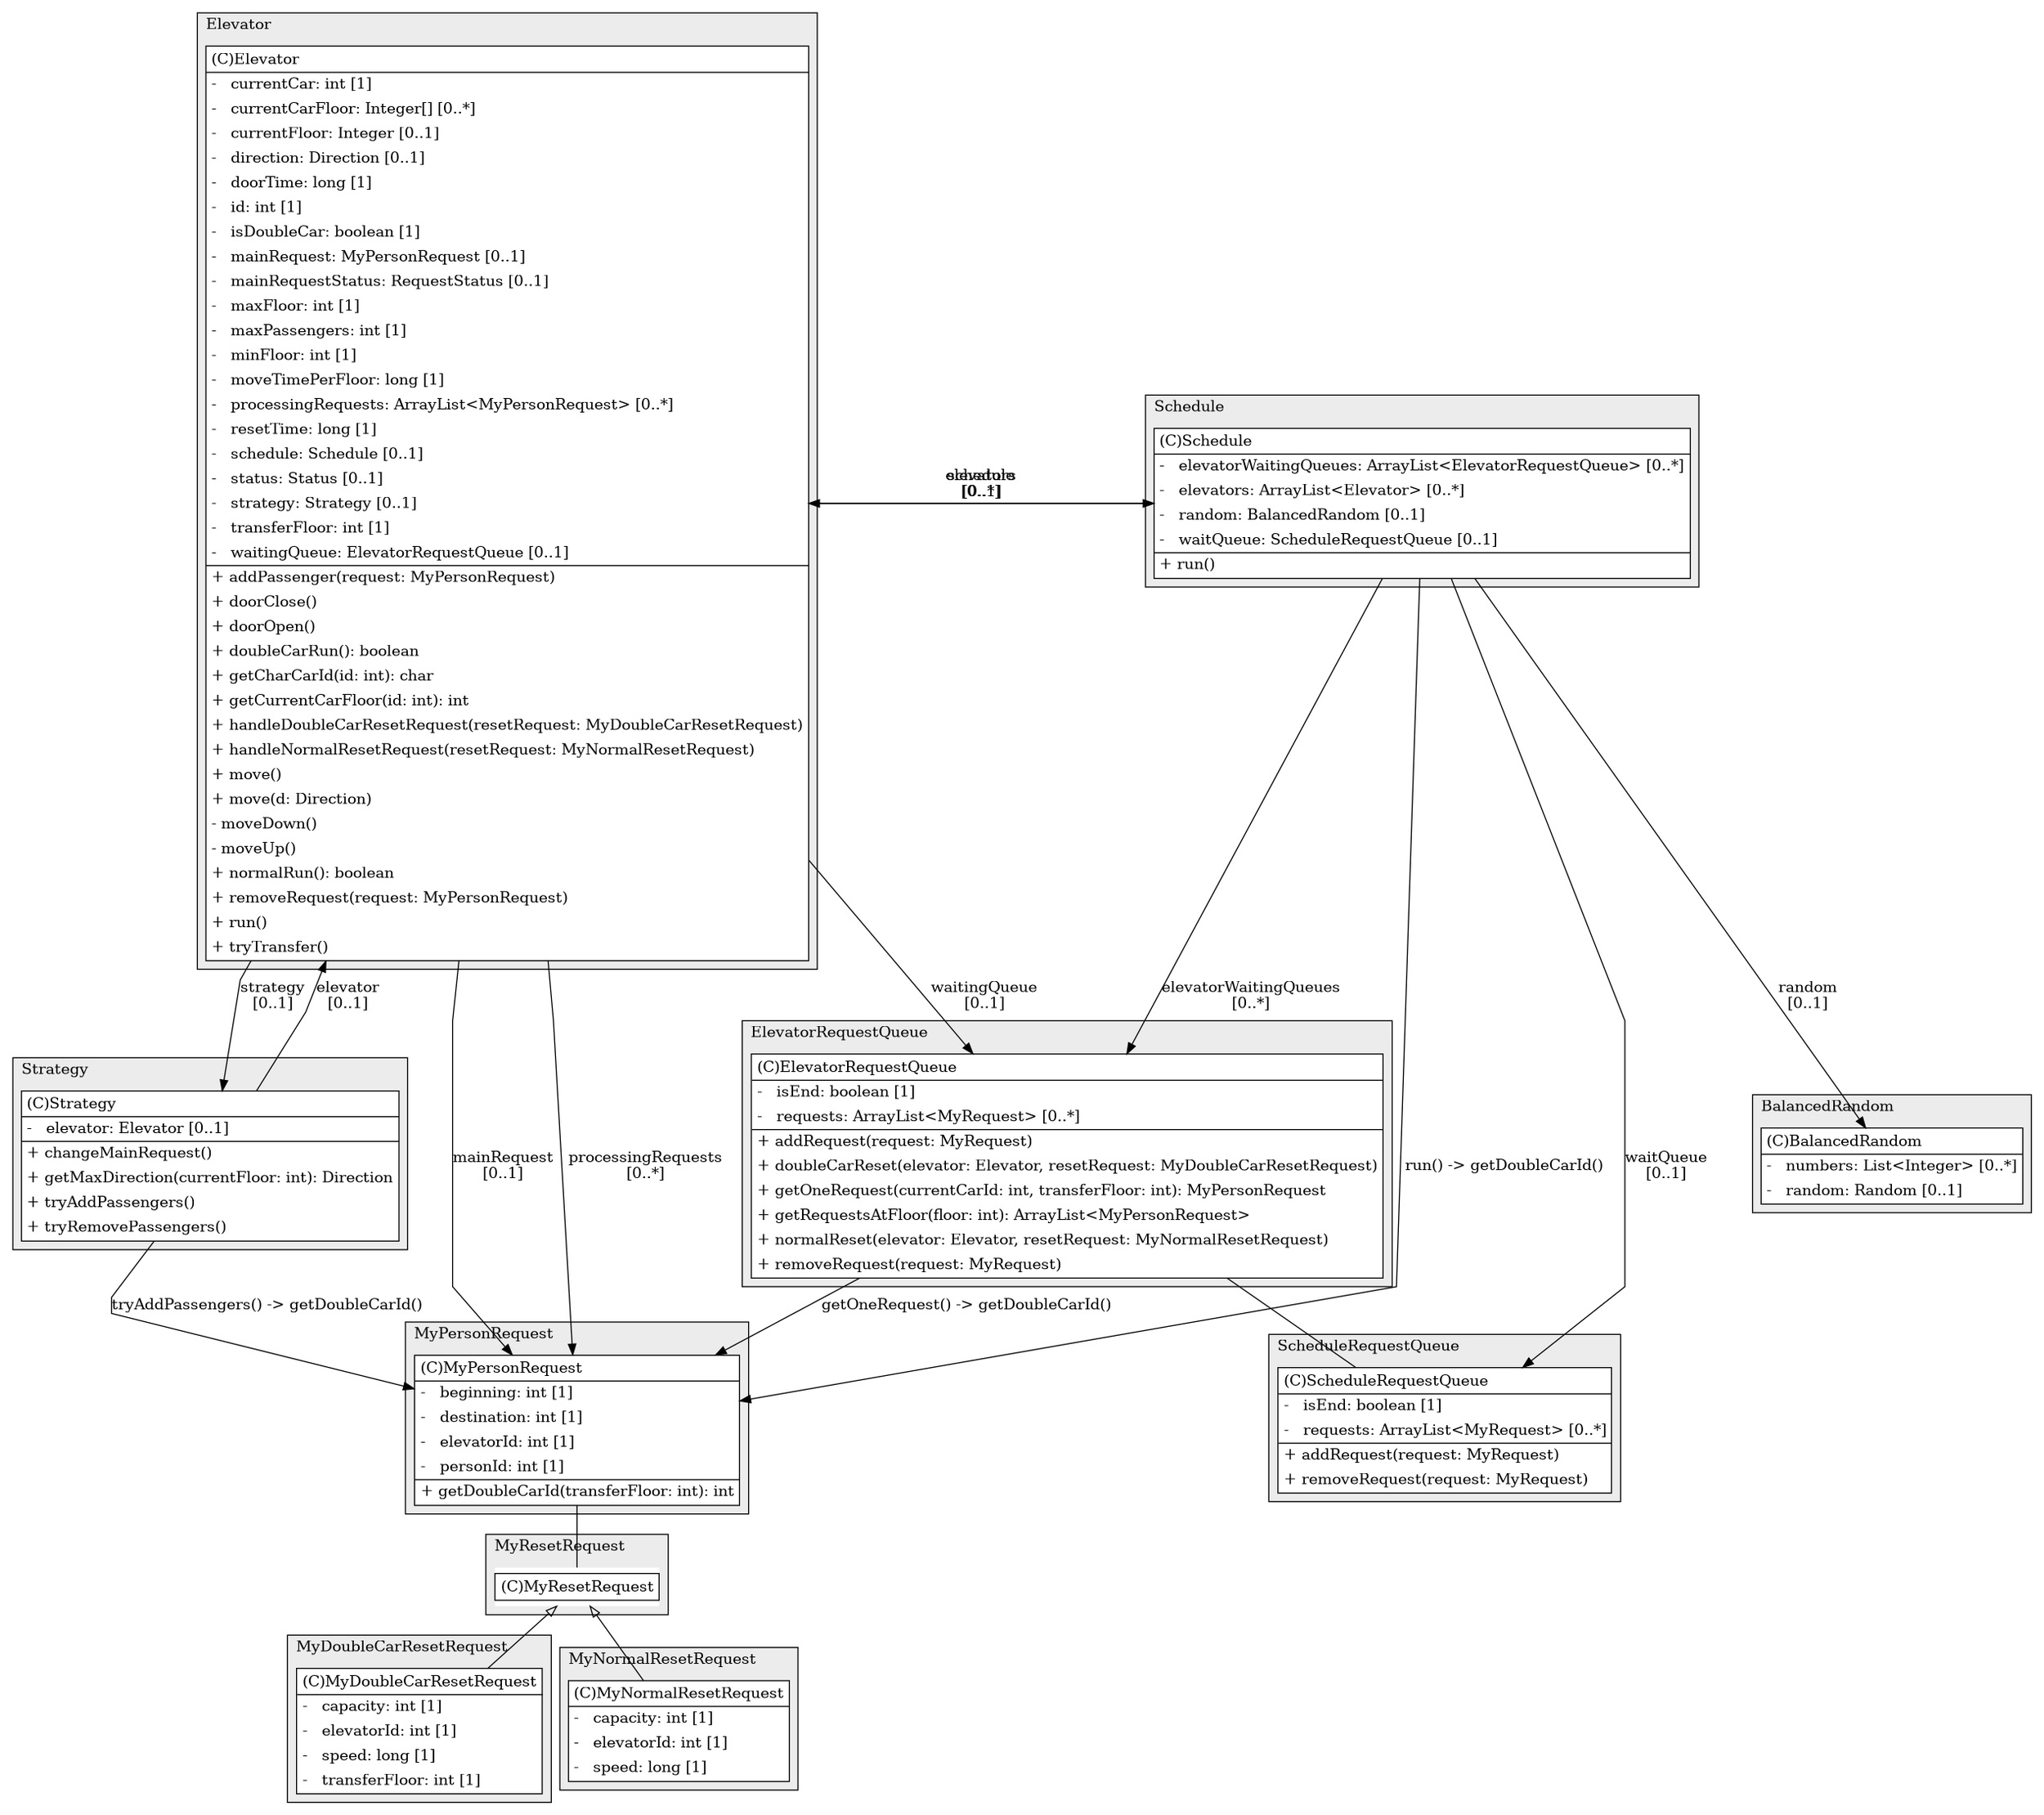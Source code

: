 @startuml

/' diagram meta data start
config=StructureConfiguration;
{
  "projectClassification": {
    "searchMode": "OpenProject", // OpenProject, AllProjects
    "includedProjects": "",
    "pathEndKeywords": "*.impl",
    "isClientPath": "",
    "isClientName": "",
    "isTestPath": "",
    "isTestName": "",
    "isMappingPath": "",
    "isMappingName": "",
    "isDataAccessPath": "",
    "isDataAccessName": "",
    "isDataStructurePath": "",
    "isDataStructureName": "",
    "isInterfaceStructuresPath": "",
    "isInterfaceStructuresName": "",
    "isEntryPointPath": "",
    "isEntryPointName": "",
    "treatFinalFieldsAsMandatory": false
  },
  "graphRestriction": {
    "classPackageExcludeFilter": "",
    "classPackageIncludeFilter": "",
    "classNameExcludeFilter": "",
    "classNameIncludeFilter": "",
    "methodNameExcludeFilter": "",
    "methodNameIncludeFilter": "",
    "removeByInheritance": "", // inheritance/annotation based filtering is done in a second step
    "removeByAnnotation": "",
    "removeByClassPackage": "", // cleanup the graph after inheritance/annotation based filtering is done
    "removeByClassName": "",
    "cutMappings": false,
    "cutEnum": true,
    "cutTests": true,
    "cutClient": true,
    "cutDataAccess": false,
    "cutInterfaceStructures": false,
    "cutDataStructures": false,
    "cutGetterAndSetter": true,
    "cutConstructors": true
  },
  "graphTraversal": {
    "forwardDepth": 6,
    "backwardDepth": 6,
    "classPackageExcludeFilter": "",
    "classPackageIncludeFilter": "",
    "classNameExcludeFilter": "",
    "classNameIncludeFilter": "",
    "methodNameExcludeFilter": "",
    "methodNameIncludeFilter": "",
    "hideMappings": false,
    "hideDataStructures": false,
    "hidePrivateMethods": true,
    "hideInterfaceCalls": true, // indirection: implementation -> interface (is hidden) -> implementation
    "onlyShowApplicationEntryPoints": false, // root node is included
    "useMethodCallsForStructureDiagram": "ForwardOnly" // ForwardOnly, BothDirections, No
  },
  "details": {
    "aggregation": "GroupByClass", // ByClass, GroupByClass, None
    "showClassGenericTypes": true,
    "showMethods": true,
    "showMethodParameterNames": true,
    "showMethodParameterTypes": true,
    "showMethodReturnType": true,
    "showPackageLevels": 2,
    "showDetailedClassStructure": true
  },
  "rootClass": "Elevator",
  "extensionCallbackMethod": "" // qualified.class.name#methodName - signature: public static String method(String)
}
diagram meta data end '/



digraph g {
    rankdir="TB"
    splines=polyline
    

'nodes 
subgraph cluster_156899570 { 
   	label=MyPersonRequest
	labeljust=l
	fillcolor="#ececec"
	style=filled
   
   MyPersonRequest156899570[
	label=<<TABLE BORDER="1" CELLBORDER="0" CELLPADDING="4" CELLSPACING="0">
<TR><TD ALIGN="LEFT" >(C)MyPersonRequest</TD></TR>
<HR/>
<TR><TD ALIGN="LEFT" >-   beginning: int [1]</TD></TR>
<TR><TD ALIGN="LEFT" >-   destination: int [1]</TD></TR>
<TR><TD ALIGN="LEFT" >-   elevatorId: int [1]</TD></TR>
<TR><TD ALIGN="LEFT" >-   personId: int [1]</TD></TR>
<HR/>
<TR><TD ALIGN="LEFT" >+ getDoubleCarId(transferFloor: int): int</TD></TR>
</TABLE>>
	style=filled
	margin=0
	shape=plaintext
	fillcolor="#FFFFFF"
];
} 

subgraph cluster_1706826768 { 
   	label=ElevatorRequestQueue
	labeljust=l
	fillcolor="#ececec"
	style=filled
   
   ElevatorRequestQueue1706826768[
	label=<<TABLE BORDER="1" CELLBORDER="0" CELLPADDING="4" CELLSPACING="0">
<TR><TD ALIGN="LEFT" >(C)ElevatorRequestQueue</TD></TR>
<HR/>
<TR><TD ALIGN="LEFT" >-   isEnd: boolean [1]</TD></TR>
<TR><TD ALIGN="LEFT" >-   requests: ArrayList&lt;MyRequest&gt; [0..*]</TD></TR>
<HR/>
<TR><TD ALIGN="LEFT" >+ addRequest(request: MyRequest)</TD></TR>
<TR><TD ALIGN="LEFT" >+ doubleCarReset(elevator: Elevator, resetRequest: MyDoubleCarResetRequest)</TD></TR>
<TR><TD ALIGN="LEFT" >+ getOneRequest(currentCarId: int, transferFloor: int): MyPersonRequest</TD></TR>
<TR><TD ALIGN="LEFT" >+ getRequestsAtFloor(floor: int): ArrayList&lt;MyPersonRequest&gt;</TD></TR>
<TR><TD ALIGN="LEFT" >+ normalReset(elevator: Elevator, resetRequest: MyNormalResetRequest)</TD></TR>
<TR><TD ALIGN="LEFT" >+ removeRequest(request: MyRequest)</TD></TR>
</TABLE>>
	style=filled
	margin=0
	shape=plaintext
	fillcolor="#FFFFFF"
];
} 

subgraph cluster_1784215991 { 
   	label=MyDoubleCarResetRequest
	labeljust=l
	fillcolor="#ececec"
	style=filled
   
   MyDoubleCarResetRequest1784215991[
	label=<<TABLE BORDER="1" CELLBORDER="0" CELLPADDING="4" CELLSPACING="0">
<TR><TD ALIGN="LEFT" >(C)MyDoubleCarResetRequest</TD></TR>
<HR/>
<TR><TD ALIGN="LEFT" >-   capacity: int [1]</TD></TR>
<TR><TD ALIGN="LEFT" >-   elevatorId: int [1]</TD></TR>
<TR><TD ALIGN="LEFT" >-   speed: long [1]</TD></TR>
<TR><TD ALIGN="LEFT" >-   transferFloor: int [1]</TD></TR>
</TABLE>>
	style=filled
	margin=0
	shape=plaintext
	fillcolor="#FFFFFF"
];
} 

subgraph cluster_1852442515 { 
   	label=Strategy
	labeljust=l
	fillcolor="#ececec"
	style=filled
   
   Strategy1852442515[
	label=<<TABLE BORDER="1" CELLBORDER="0" CELLPADDING="4" CELLSPACING="0">
<TR><TD ALIGN="LEFT" >(C)Strategy</TD></TR>
<HR/>
<TR><TD ALIGN="LEFT" >-   elevator: Elevator [0..1]</TD></TR>
<HR/>
<TR><TD ALIGN="LEFT" >+ changeMainRequest()</TD></TR>
<TR><TD ALIGN="LEFT" >+ getMaxDirection(currentFloor: int): Direction</TD></TR>
<TR><TD ALIGN="LEFT" >+ tryAddPassengers()</TD></TR>
<TR><TD ALIGN="LEFT" >+ tryRemovePassengers()</TD></TR>
</TABLE>>
	style=filled
	margin=0
	shape=plaintext
	fillcolor="#FFFFFF"
];
} 

subgraph cluster_633276745 { 
   	label=Schedule
	labeljust=l
	fillcolor="#ececec"
	style=filled
   
   Schedule633276745[
	label=<<TABLE BORDER="1" CELLBORDER="0" CELLPADDING="4" CELLSPACING="0">
<TR><TD ALIGN="LEFT" >(C)Schedule</TD></TR>
<HR/>
<TR><TD ALIGN="LEFT" >-   elevatorWaitingQueues: ArrayList&lt;ElevatorRequestQueue&gt; [0..*]</TD></TR>
<TR><TD ALIGN="LEFT" >-   elevators: ArrayList&lt;Elevator&gt; [0..*]</TD></TR>
<TR><TD ALIGN="LEFT" >-   random: BalancedRandom [0..1]</TD></TR>
<TR><TD ALIGN="LEFT" >-   waitQueue: ScheduleRequestQueue [0..1]</TD></TR>
<HR/>
<TR><TD ALIGN="LEFT" >+ run()</TD></TR>
</TABLE>>
	style=filled
	margin=0
	shape=plaintext
	fillcolor="#FFFFFF"
];
} 

subgraph cluster_64503054 { 
   	label=Elevator
	labeljust=l
	fillcolor="#ececec"
	style=filled
   
   Elevator64503054[
	label=<<TABLE BORDER="1" CELLBORDER="0" CELLPADDING="4" CELLSPACING="0">
<TR><TD ALIGN="LEFT" >(C)Elevator</TD></TR>
<HR/>
<TR><TD ALIGN="LEFT" >-   currentCar: int [1]</TD></TR>
<TR><TD ALIGN="LEFT" >-   currentCarFloor: Integer[] [0..*]</TD></TR>
<TR><TD ALIGN="LEFT" >-   currentFloor: Integer [0..1]</TD></TR>
<TR><TD ALIGN="LEFT" >-   direction: Direction [0..1]</TD></TR>
<TR><TD ALIGN="LEFT" >-   doorTime: long [1]</TD></TR>
<TR><TD ALIGN="LEFT" >-   id: int [1]</TD></TR>
<TR><TD ALIGN="LEFT" >-   isDoubleCar: boolean [1]</TD></TR>
<TR><TD ALIGN="LEFT" >-   mainRequest: MyPersonRequest [0..1]</TD></TR>
<TR><TD ALIGN="LEFT" >-   mainRequestStatus: RequestStatus [0..1]</TD></TR>
<TR><TD ALIGN="LEFT" >-   maxFloor: int [1]</TD></TR>
<TR><TD ALIGN="LEFT" >-   maxPassengers: int [1]</TD></TR>
<TR><TD ALIGN="LEFT" >-   minFloor: int [1]</TD></TR>
<TR><TD ALIGN="LEFT" >-   moveTimePerFloor: long [1]</TD></TR>
<TR><TD ALIGN="LEFT" >-   processingRequests: ArrayList&lt;MyPersonRequest&gt; [0..*]</TD></TR>
<TR><TD ALIGN="LEFT" >-   resetTime: long [1]</TD></TR>
<TR><TD ALIGN="LEFT" >-   schedule: Schedule [0..1]</TD></TR>
<TR><TD ALIGN="LEFT" >-   status: Status [0..1]</TD></TR>
<TR><TD ALIGN="LEFT" >-   strategy: Strategy [0..1]</TD></TR>
<TR><TD ALIGN="LEFT" >-   transferFloor: int [1]</TD></TR>
<TR><TD ALIGN="LEFT" >-   waitingQueue: ElevatorRequestQueue [0..1]</TD></TR>
<HR/>
<TR><TD ALIGN="LEFT" >+ addPassenger(request: MyPersonRequest)</TD></TR>
<TR><TD ALIGN="LEFT" >+ doorClose()</TD></TR>
<TR><TD ALIGN="LEFT" >+ doorOpen()</TD></TR>
<TR><TD ALIGN="LEFT" >+ doubleCarRun(): boolean</TD></TR>
<TR><TD ALIGN="LEFT" >+ getCharCarId(id: int): char</TD></TR>
<TR><TD ALIGN="LEFT" >+ getCurrentCarFloor(id: int): int</TD></TR>
<TR><TD ALIGN="LEFT" >+ handleDoubleCarResetRequest(resetRequest: MyDoubleCarResetRequest)</TD></TR>
<TR><TD ALIGN="LEFT" >+ handleNormalResetRequest(resetRequest: MyNormalResetRequest)</TD></TR>
<TR><TD ALIGN="LEFT" >+ move()</TD></TR>
<TR><TD ALIGN="LEFT" >+ move(d: Direction)</TD></TR>
<TR><TD ALIGN="LEFT" >- moveDown()</TD></TR>
<TR><TD ALIGN="LEFT" >- moveUp()</TD></TR>
<TR><TD ALIGN="LEFT" >+ normalRun(): boolean</TD></TR>
<TR><TD ALIGN="LEFT" >+ removeRequest(request: MyPersonRequest)</TD></TR>
<TR><TD ALIGN="LEFT" >+ run()</TD></TR>
<TR><TD ALIGN="LEFT" >+ tryTransfer()</TD></TR>
</TABLE>>
	style=filled
	margin=0
	shape=plaintext
	fillcolor="#FFFFFF"
];
} 

subgraph cluster_749555156 { 
   	label=MyResetRequest
	labeljust=l
	fillcolor="#ececec"
	style=filled
   
   MyResetRequest749555156[
	label=<<TABLE BORDER="1" CELLBORDER="0" CELLPADDING="4" CELLSPACING="0">
<TR><TD ALIGN="LEFT" >(C)MyResetRequest</TD></TR>
</TABLE>>
	style=filled
	margin=0
	shape=plaintext
	fillcolor="#FFFFFF"
];
} 

subgraph cluster_793772109 { 
   	label=MyNormalResetRequest
	labeljust=l
	fillcolor="#ececec"
	style=filled
   
   MyNormalResetRequest793772109[
	label=<<TABLE BORDER="1" CELLBORDER="0" CELLPADDING="4" CELLSPACING="0">
<TR><TD ALIGN="LEFT" >(C)MyNormalResetRequest</TD></TR>
<HR/>
<TR><TD ALIGN="LEFT" >-   capacity: int [1]</TD></TR>
<TR><TD ALIGN="LEFT" >-   elevatorId: int [1]</TD></TR>
<TR><TD ALIGN="LEFT" >-   speed: long [1]</TD></TR>
</TABLE>>
	style=filled
	margin=0
	shape=plaintext
	fillcolor="#FFFFFF"
];
} 

subgraph cluster_911203317 { 
   	label=BalancedRandom
	labeljust=l
	fillcolor="#ececec"
	style=filled
   
   BalancedRandom911203317[
	label=<<TABLE BORDER="1" CELLBORDER="0" CELLPADDING="4" CELLSPACING="0">
<TR><TD ALIGN="LEFT" >(C)BalancedRandom</TD></TR>
<HR/>
<TR><TD ALIGN="LEFT" >-   numbers: List&lt;Integer&gt; [0..*]</TD></TR>
<TR><TD ALIGN="LEFT" >-   random: Random [0..1]</TD></TR>
</TABLE>>
	style=filled
	margin=0
	shape=plaintext
	fillcolor="#FFFFFF"
];
} 

subgraph cluster_954099737 { 
   	label=ScheduleRequestQueue
	labeljust=l
	fillcolor="#ececec"
	style=filled
   
   ScheduleRequestQueue954099737[
	label=<<TABLE BORDER="1" CELLBORDER="0" CELLPADDING="4" CELLSPACING="0">
<TR><TD ALIGN="LEFT" >(C)ScheduleRequestQueue</TD></TR>
<HR/>
<TR><TD ALIGN="LEFT" >-   isEnd: boolean [1]</TD></TR>
<TR><TD ALIGN="LEFT" >-   requests: ArrayList&lt;MyRequest&gt; [0..*]</TD></TR>
<HR/>
<TR><TD ALIGN="LEFT" >+ addRequest(request: MyRequest)</TD></TR>
<TR><TD ALIGN="LEFT" >+ removeRequest(request: MyRequest)</TD></TR>
</TABLE>>
	style=filled
	margin=0
	shape=plaintext
	fillcolor="#FFFFFF"
];
} 

'edges    
Elevator64503054 -> ElevatorRequestQueue1706826768[label="waitingQueue
[0..1]"];
Elevator64503054 -> MyPersonRequest156899570[label="mainRequest
[0..1]"];
Elevator64503054 -> MyPersonRequest156899570[label="processingRequests
[0..*]"];
Elevator64503054 -> Schedule633276745[label="schedule
[0..1]"];
Elevator64503054 -> Strategy1852442515[label="strategy
[0..1]"];
ElevatorRequestQueue1706826768 -> MyPersonRequest156899570[label="getOneRequest() -> getDoubleCarId()"];
ElevatorRequestQueue1706826768 -> ScheduleRequestQueue954099737[arrowhead=none];
MyPersonRequest156899570 -> MyResetRequest749555156[arrowhead=none];
MyResetRequest749555156 -> MyDoubleCarResetRequest1784215991[arrowhead=none, arrowtail=empty, dir=both];
MyResetRequest749555156 -> MyNormalResetRequest793772109[arrowhead=none, arrowtail=empty, dir=both];
Schedule633276745 -> BalancedRandom911203317[label="random
[0..1]"];
Schedule633276745 -> Elevator64503054[label="elevators
[0..*]"];
Schedule633276745 -> ElevatorRequestQueue1706826768[label="elevatorWaitingQueues
[0..*]"];
Schedule633276745 -> MyPersonRequest156899570[label="run() -> getDoubleCarId()"];
Schedule633276745 -> ScheduleRequestQueue954099737[label="waitQueue
[0..1]"];
Strategy1852442515 -> Elevator64503054[label="elevator
[0..1]"];
Strategy1852442515 -> MyPersonRequest156899570[label="tryAddPassengers() -> getDoubleCarId()"];
    
}
@enduml
